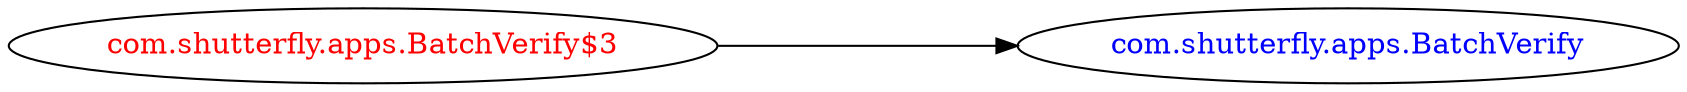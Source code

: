 digraph dependencyGraph {
 concentrate=true;
 ranksep="2.0";
 rankdir="LR"; 
 splines="ortho";
"com.shutterfly.apps.BatchVerify$3" [fontcolor="red"];
"com.shutterfly.apps.BatchVerify" [ fontcolor="blue" ];
"com.shutterfly.apps.BatchVerify$3"->"com.shutterfly.apps.BatchVerify";
}